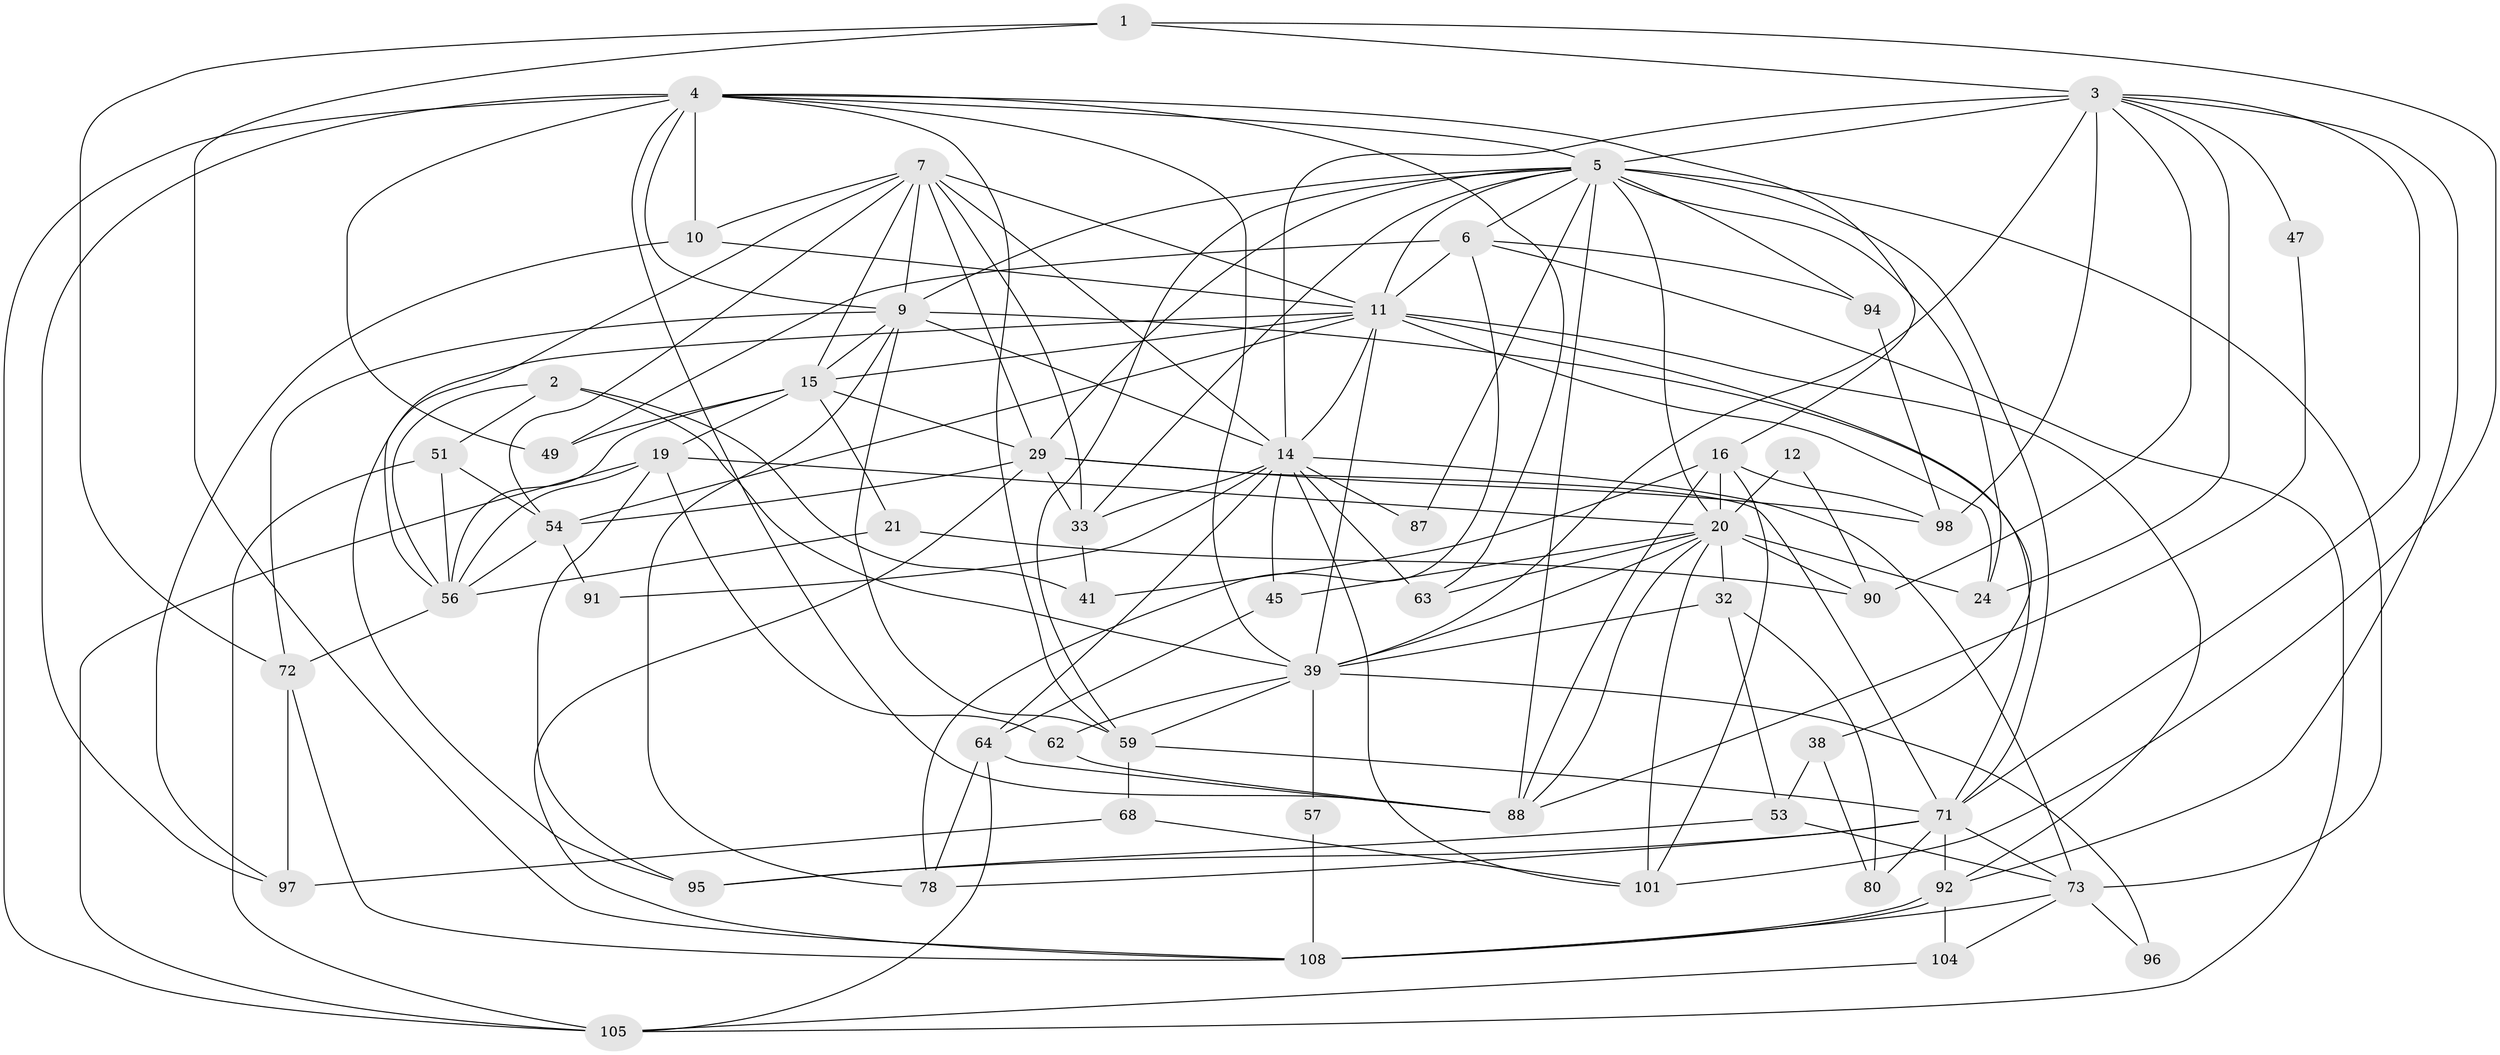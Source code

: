 // original degree distribution, {2: 0.125, 3: 0.29464285714285715, 5: 0.1875, 4: 0.26785714285714285, 8: 0.03571428571428571, 7: 0.03571428571428571, 6: 0.05357142857142857}
// Generated by graph-tools (version 1.1) at 2025/18/03/04/25 18:18:59]
// undirected, 56 vertices, 155 edges
graph export_dot {
graph [start="1"]
  node [color=gray90,style=filled];
  1 [super="+36"];
  2 [super="+44"];
  3 [super="+85+107+18"];
  4 [super="+23"];
  5 [super="+102+28+31"];
  6 [super="+30"];
  7 [super="+8+55"];
  9 [super="+13"];
  10 [super="+82"];
  11 [super="+27+48+106"];
  12;
  14 [super="+17+46"];
  15 [super="+35+34"];
  16 [super="+58"];
  19 [super="+52+26"];
  20 [super="+50+22"];
  21;
  24 [super="+25"];
  29 [super="+99+66+76"];
  32 [super="+75"];
  33 [super="+37+40"];
  38;
  39 [super="+83+43"];
  41;
  45;
  47;
  49;
  51;
  53 [super="+69"];
  54 [super="+111+67"];
  56;
  57;
  59 [super="+93+77"];
  62;
  63;
  64 [super="+112"];
  68;
  71 [super="+81"];
  72 [super="+84"];
  73 [super="+100+86"];
  78;
  80;
  87;
  88;
  90;
  91;
  92;
  94;
  95;
  96;
  97;
  98;
  101;
  104;
  105;
  108;
  1 -- 108;
  1 -- 101;
  1 -- 3;
  1 -- 72;
  2 -- 41;
  2 -- 56;
  2 -- 51;
  2 -- 39;
  3 -- 92;
  3 -- 5;
  3 -- 90;
  3 -- 47;
  3 -- 14 [weight=3];
  3 -- 24;
  3 -- 71;
  3 -- 39;
  3 -- 98;
  4 -- 16;
  4 -- 10;
  4 -- 97;
  4 -- 9;
  4 -- 105;
  4 -- 49;
  4 -- 88;
  4 -- 59;
  4 -- 63;
  4 -- 5;
  4 -- 39;
  5 -- 87;
  5 -- 11;
  5 -- 88;
  5 -- 73 [weight=2];
  5 -- 6;
  5 -- 33;
  5 -- 9;
  5 -- 24;
  5 -- 94;
  5 -- 20;
  5 -- 71;
  5 -- 29;
  5 -- 59;
  6 -- 78;
  6 -- 105;
  6 -- 94;
  6 -- 49;
  6 -- 11;
  7 -- 54;
  7 -- 33 [weight=2];
  7 -- 9;
  7 -- 95;
  7 -- 29;
  7 -- 10;
  7 -- 15;
  7 -- 11;
  7 -- 14;
  9 -- 78;
  9 -- 71;
  9 -- 72;
  9 -- 15;
  9 -- 14;
  9 -- 59;
  10 -- 97;
  10 -- 11;
  11 -- 56;
  11 -- 38;
  11 -- 14;
  11 -- 54;
  11 -- 15;
  11 -- 39;
  11 -- 24;
  11 -- 92;
  12 -- 90;
  12 -- 20 [weight=2];
  14 -- 101;
  14 -- 87;
  14 -- 73 [weight=2];
  14 -- 45;
  14 -- 64;
  14 -- 33;
  14 -- 91;
  14 -- 63;
  15 -- 29;
  15 -- 56;
  15 -- 49;
  15 -- 21;
  15 -- 19;
  16 -- 88;
  16 -- 41;
  16 -- 98;
  16 -- 101;
  16 -- 20;
  19 -- 95;
  19 -- 56;
  19 -- 62 [weight=2];
  19 -- 105;
  19 -- 20;
  20 -- 101;
  20 -- 88;
  20 -- 45;
  20 -- 63;
  20 -- 32;
  20 -- 24 [weight=2];
  20 -- 90;
  20 -- 39;
  21 -- 56;
  21 -- 90;
  29 -- 33;
  29 -- 108;
  29 -- 54;
  29 -- 98;
  29 -- 71;
  32 -- 80 [weight=2];
  32 -- 53;
  32 -- 39;
  33 -- 41;
  38 -- 80;
  38 -- 53;
  39 -- 57;
  39 -- 59;
  39 -- 96;
  39 -- 62;
  45 -- 64;
  47 -- 88;
  51 -- 105;
  51 -- 56;
  51 -- 54;
  53 -- 73;
  53 -- 95;
  54 -- 56;
  54 -- 91;
  56 -- 72;
  57 -- 108;
  59 -- 68;
  59 -- 71;
  62 -- 88;
  64 -- 105;
  64 -- 78;
  64 -- 88;
  68 -- 97;
  68 -- 101;
  71 -- 92 [weight=2];
  71 -- 73;
  71 -- 78;
  71 -- 80;
  71 -- 95;
  72 -- 97;
  72 -- 108;
  73 -- 96;
  73 -- 104;
  73 -- 108;
  92 -- 108;
  92 -- 108;
  92 -- 104;
  94 -- 98;
  104 -- 105;
}
